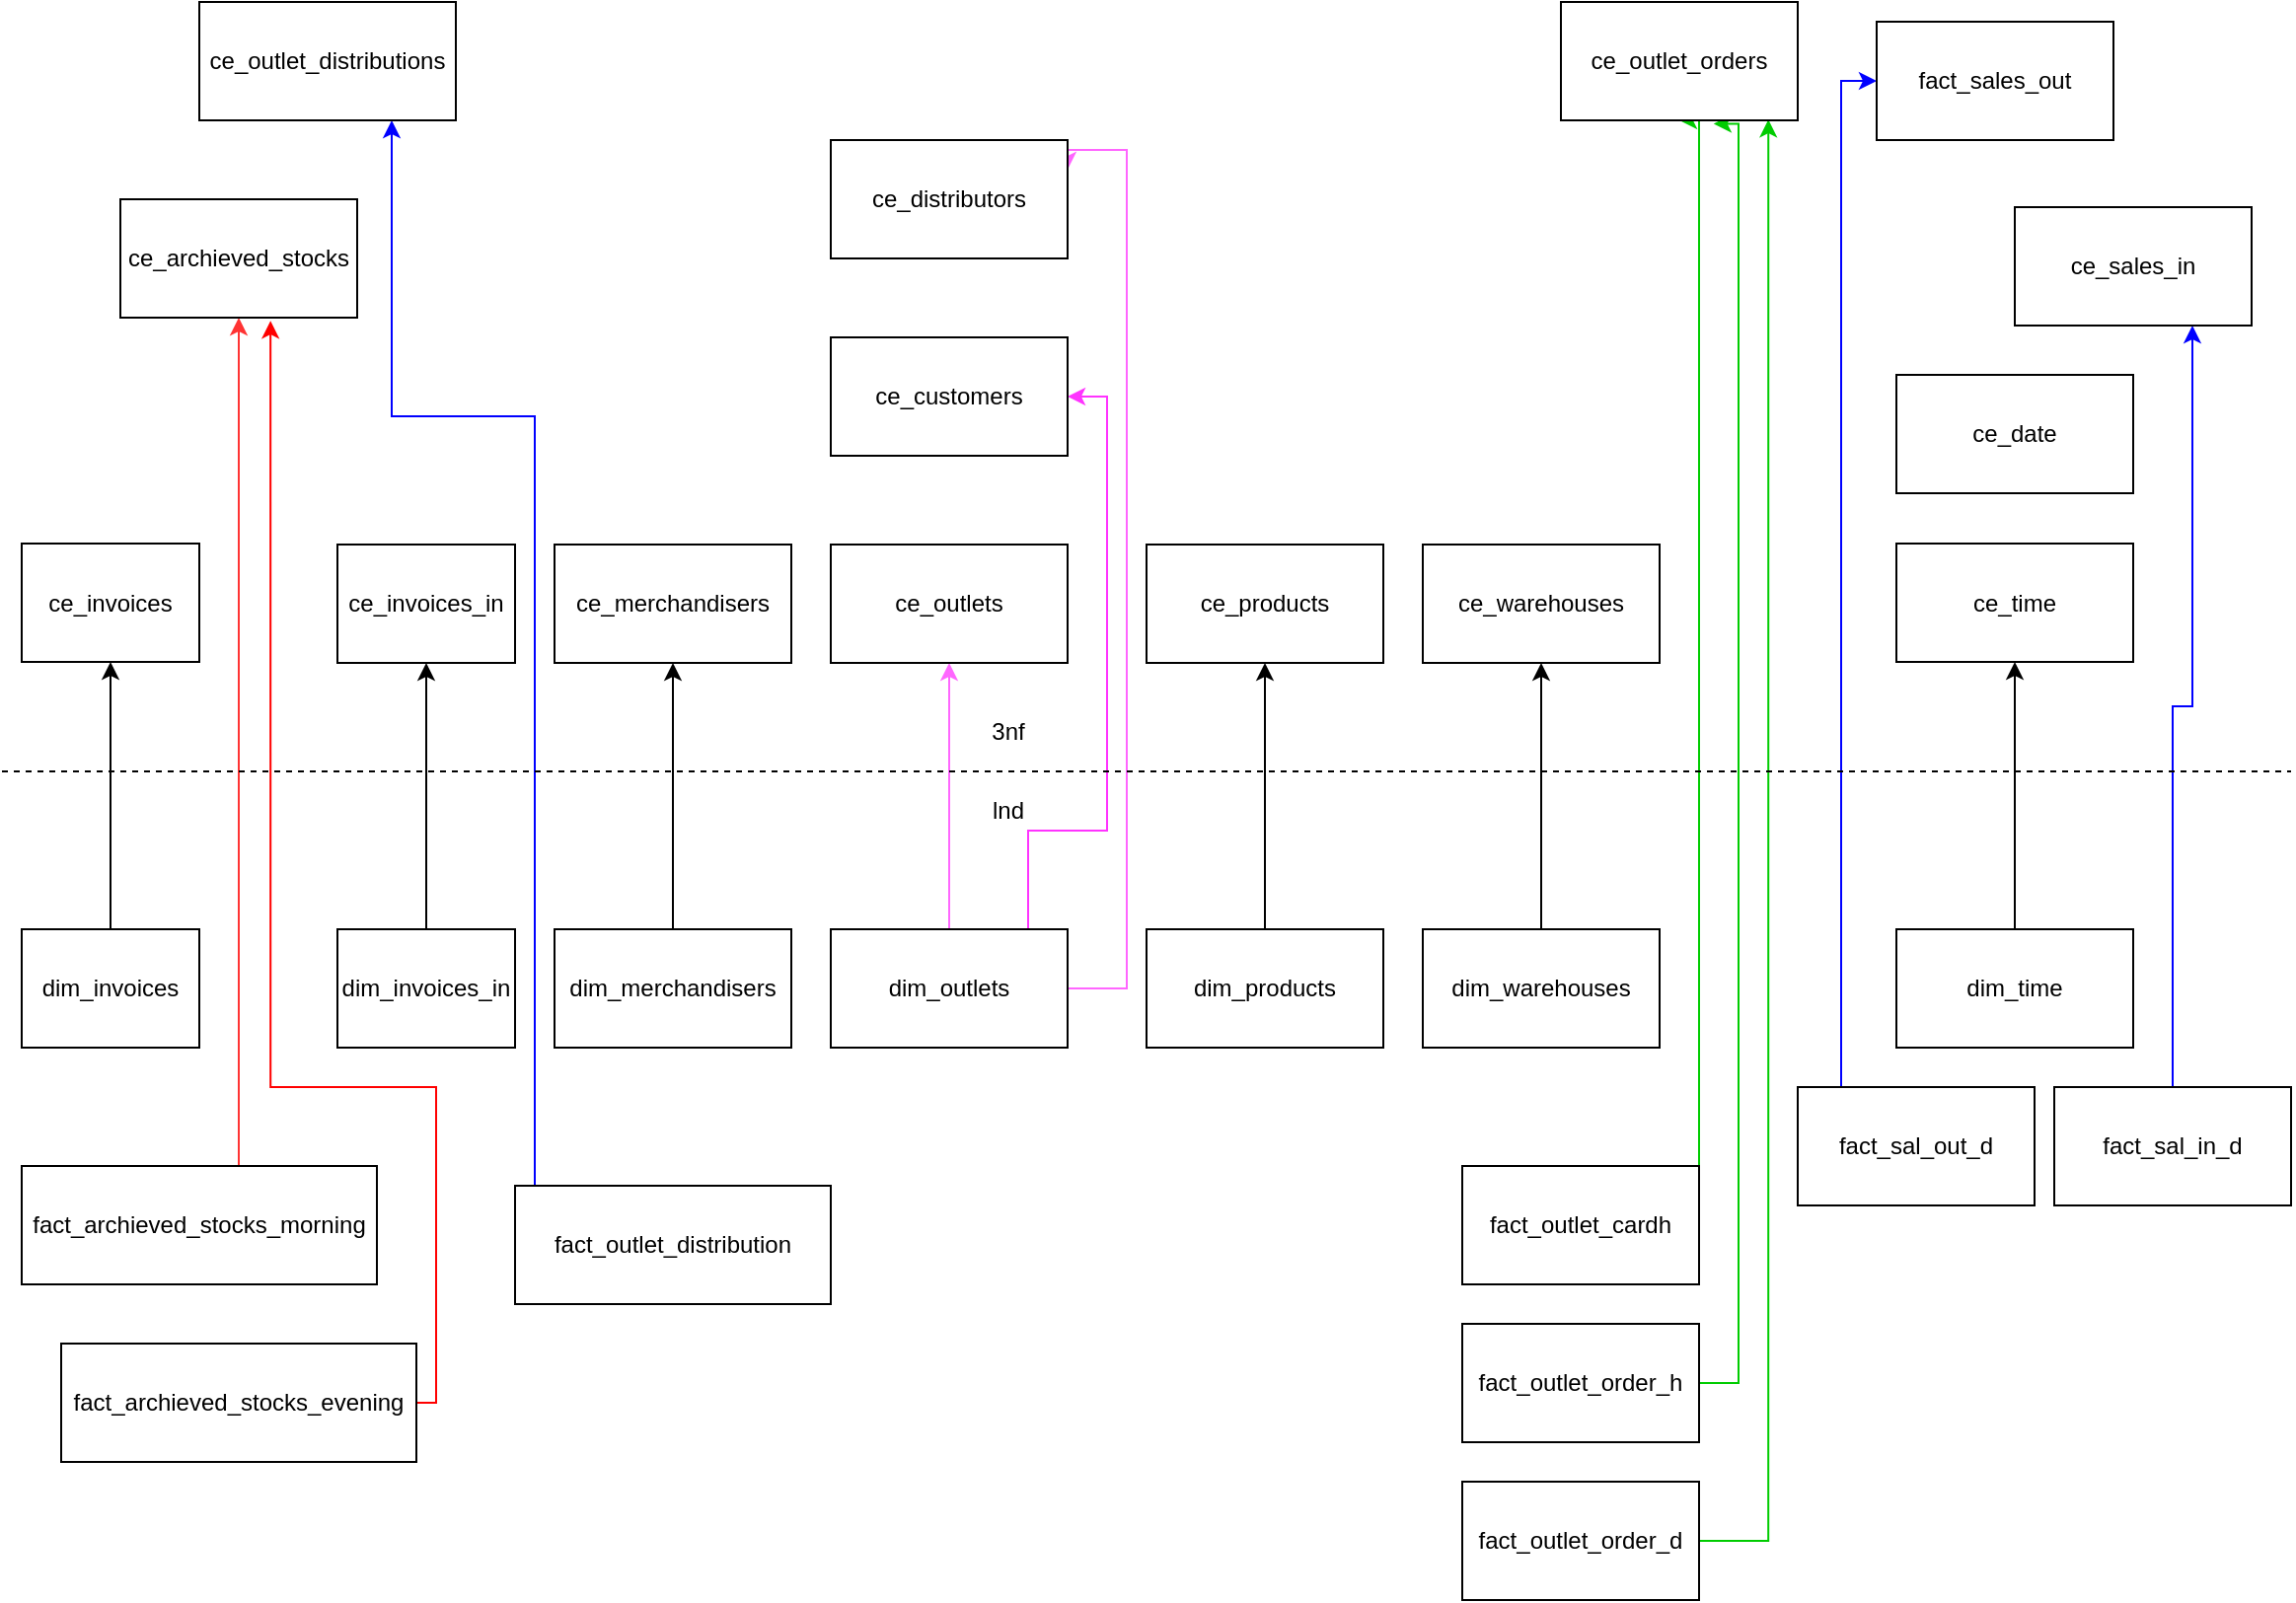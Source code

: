 <mxfile version="14.3.2" type="github">
  <diagram id="_7fvWpgEpttmV5Ay3wuX" name="Page-1">
    <mxGraphModel dx="1820" dy="745" grid="1" gridSize="10" guides="1" tooltips="1" connect="1" arrows="1" fold="1" page="1" pageScale="1" pageWidth="1169" pageHeight="827" math="0" shadow="0">
      <root>
        <mxCell id="0" />
        <mxCell id="1" parent="0" />
        <mxCell id="LVDijOxA85md7Me_FVsT-78" style="edgeStyle=orthogonalEdgeStyle;rounded=0;orthogonalLoop=1;jettySize=auto;html=1;entryX=0.5;entryY=1;entryDx=0;entryDy=0;strokeColor=#FF3333;" edge="1" parent="1" source="LVDijOxA85md7Me_FVsT-3" target="LVDijOxA85md7Me_FVsT-30">
          <mxGeometry relative="1" as="geometry">
            <Array as="points">
              <mxPoint x="120" y="800" />
              <mxPoint x="120" y="800" />
            </Array>
          </mxGeometry>
        </mxCell>
        <mxCell id="LVDijOxA85md7Me_FVsT-3" value="fact_archieved_stocks_morning" style="rounded=0;whiteSpace=wrap;html=1;" vertex="1" parent="1">
          <mxGeometry x="10" y="840" width="180" height="60" as="geometry" />
        </mxCell>
        <mxCell id="LVDijOxA85md7Me_FVsT-79" style="edgeStyle=orthogonalEdgeStyle;rounded=0;orthogonalLoop=1;jettySize=auto;html=1;entryX=0.634;entryY=1.027;entryDx=0;entryDy=0;entryPerimeter=0;strokeColor=#FF0000;" edge="1" parent="1" source="LVDijOxA85md7Me_FVsT-4" target="LVDijOxA85md7Me_FVsT-30">
          <mxGeometry relative="1" as="geometry">
            <Array as="points">
              <mxPoint x="220" y="800" />
              <mxPoint x="136" y="800" />
            </Array>
          </mxGeometry>
        </mxCell>
        <mxCell id="LVDijOxA85md7Me_FVsT-4" value="fact_archieved_stocks_evening" style="rounded=0;whiteSpace=wrap;html=1;" vertex="1" parent="1">
          <mxGeometry x="30" y="930" width="180" height="60" as="geometry" />
        </mxCell>
        <mxCell id="LVDijOxA85md7Me_FVsT-50" style="edgeStyle=orthogonalEdgeStyle;rounded=0;orthogonalLoop=1;jettySize=auto;html=1;entryX=0.5;entryY=1;entryDx=0;entryDy=0;" edge="1" parent="1" source="LVDijOxA85md7Me_FVsT-5" target="LVDijOxA85md7Me_FVsT-24">
          <mxGeometry relative="1" as="geometry" />
        </mxCell>
        <mxCell id="LVDijOxA85md7Me_FVsT-5" value="dim_invoices_in" style="rounded=0;whiteSpace=wrap;html=1;" vertex="1" parent="1">
          <mxGeometry x="170" y="720" width="90" height="60" as="geometry" />
        </mxCell>
        <mxCell id="LVDijOxA85md7Me_FVsT-85" style="edgeStyle=orthogonalEdgeStyle;rounded=0;orthogonalLoop=1;jettySize=auto;html=1;strokeColor=#00CC00;entryX=0.876;entryY=0.993;entryDx=0;entryDy=0;entryPerimeter=0;" edge="1" parent="1" source="LVDijOxA85md7Me_FVsT-7" target="LVDijOxA85md7Me_FVsT-26">
          <mxGeometry relative="1" as="geometry">
            <mxPoint x="880" y="320" as="targetPoint" />
            <Array as="points">
              <mxPoint x="895" y="1030" />
            </Array>
          </mxGeometry>
        </mxCell>
        <mxCell id="LVDijOxA85md7Me_FVsT-7" value="fact_outlet_order_d" style="rounded=0;whiteSpace=wrap;html=1;" vertex="1" parent="1">
          <mxGeometry x="740" y="1000" width="120" height="60" as="geometry" />
        </mxCell>
        <mxCell id="LVDijOxA85md7Me_FVsT-71" style="edgeStyle=orthogonalEdgeStyle;rounded=0;orthogonalLoop=1;jettySize=auto;html=1;entryX=0.5;entryY=1;entryDx=0;entryDy=0;" edge="1" parent="1" source="LVDijOxA85md7Me_FVsT-9" target="LVDijOxA85md7Me_FVsT-23">
          <mxGeometry relative="1" as="geometry" />
        </mxCell>
        <mxCell id="LVDijOxA85md7Me_FVsT-9" value="dim_products" style="rounded=0;whiteSpace=wrap;html=1;" vertex="1" parent="1">
          <mxGeometry x="580" y="720" width="120" height="60" as="geometry" />
        </mxCell>
        <mxCell id="LVDijOxA85md7Me_FVsT-73" style="edgeStyle=orthogonalEdgeStyle;rounded=0;orthogonalLoop=1;jettySize=auto;html=1;entryX=0.5;entryY=1;entryDx=0;entryDy=0;" edge="1" parent="1" source="LVDijOxA85md7Me_FVsT-10" target="LVDijOxA85md7Me_FVsT-28">
          <mxGeometry relative="1" as="geometry" />
        </mxCell>
        <mxCell id="LVDijOxA85md7Me_FVsT-10" value="dim_time" style="rounded=0;whiteSpace=wrap;html=1;" vertex="1" parent="1">
          <mxGeometry x="960" y="720" width="120" height="60" as="geometry" />
        </mxCell>
        <mxCell id="LVDijOxA85md7Me_FVsT-84" style="edgeStyle=orthogonalEdgeStyle;rounded=0;orthogonalLoop=1;jettySize=auto;html=1;entryX=0.645;entryY=1.029;entryDx=0;entryDy=0;entryPerimeter=0;strokeColor=#00CC00;" edge="1" parent="1" source="LVDijOxA85md7Me_FVsT-11" target="LVDijOxA85md7Me_FVsT-26">
          <mxGeometry relative="1" as="geometry">
            <Array as="points">
              <mxPoint x="880" y="950" />
              <mxPoint x="880" y="312" />
            </Array>
          </mxGeometry>
        </mxCell>
        <mxCell id="LVDijOxA85md7Me_FVsT-11" value="fact_outlet_order_h" style="rounded=0;whiteSpace=wrap;html=1;" vertex="1" parent="1">
          <mxGeometry x="740" y="920" width="120" height="60" as="geometry" />
        </mxCell>
        <mxCell id="LVDijOxA85md7Me_FVsT-49" style="edgeStyle=orthogonalEdgeStyle;rounded=0;orthogonalLoop=1;jettySize=auto;html=1;exitX=0.5;exitY=0;exitDx=0;exitDy=0;entryX=0.5;entryY=1;entryDx=0;entryDy=0;" edge="1" parent="1" source="LVDijOxA85md7Me_FVsT-12" target="LVDijOxA85md7Me_FVsT-27">
          <mxGeometry relative="1" as="geometry" />
        </mxCell>
        <mxCell id="LVDijOxA85md7Me_FVsT-12" value="dim_invoices" style="rounded=0;whiteSpace=wrap;html=1;" vertex="1" parent="1">
          <mxGeometry x="10" y="720" width="90" height="60" as="geometry" />
        </mxCell>
        <mxCell id="LVDijOxA85md7Me_FVsT-80" style="edgeStyle=orthogonalEdgeStyle;rounded=0;orthogonalLoop=1;jettySize=auto;html=1;entryX=0.75;entryY=1;entryDx=0;entryDy=0;strokeColor=#0000FF;" edge="1" parent="1" source="LVDijOxA85md7Me_FVsT-13" target="LVDijOxA85md7Me_FVsT-34">
          <mxGeometry relative="1" as="geometry">
            <Array as="points">
              <mxPoint x="270" y="460" />
              <mxPoint x="198" y="460" />
            </Array>
          </mxGeometry>
        </mxCell>
        <mxCell id="LVDijOxA85md7Me_FVsT-13" value="fact_outlet_distribution" style="rounded=0;whiteSpace=wrap;html=1;" vertex="1" parent="1">
          <mxGeometry x="260" y="850" width="160" height="60" as="geometry" />
        </mxCell>
        <mxCell id="LVDijOxA85md7Me_FVsT-81" style="edgeStyle=orthogonalEdgeStyle;rounded=0;orthogonalLoop=1;jettySize=auto;html=1;entryX=0.75;entryY=1;entryDx=0;entryDy=0;strokeColor=#0000FF;" edge="1" parent="1" source="LVDijOxA85md7Me_FVsT-14" target="LVDijOxA85md7Me_FVsT-32">
          <mxGeometry relative="1" as="geometry" />
        </mxCell>
        <mxCell id="LVDijOxA85md7Me_FVsT-14" value="fact_sal_in_d" style="rounded=0;whiteSpace=wrap;html=1;" vertex="1" parent="1">
          <mxGeometry x="1040" y="800" width="120" height="60" as="geometry" />
        </mxCell>
        <mxCell id="LVDijOxA85md7Me_FVsT-82" style="edgeStyle=orthogonalEdgeStyle;rounded=0;orthogonalLoop=1;jettySize=auto;html=1;entryX=0;entryY=0.5;entryDx=0;entryDy=0;strokeColor=#0000FF;" edge="1" parent="1" source="LVDijOxA85md7Me_FVsT-15" target="LVDijOxA85md7Me_FVsT-31">
          <mxGeometry relative="1" as="geometry">
            <Array as="points">
              <mxPoint x="932" y="290" />
            </Array>
          </mxGeometry>
        </mxCell>
        <mxCell id="LVDijOxA85md7Me_FVsT-15" value="fact_sal_out_d" style="rounded=0;whiteSpace=wrap;html=1;" vertex="1" parent="1">
          <mxGeometry x="910" y="800" width="120" height="60" as="geometry" />
        </mxCell>
        <mxCell id="LVDijOxA85md7Me_FVsT-83" style="edgeStyle=orthogonalEdgeStyle;rounded=0;orthogonalLoop=1;jettySize=auto;html=1;entryX=0.5;entryY=1;entryDx=0;entryDy=0;strokeColor=#00CC00;" edge="1" parent="1" source="LVDijOxA85md7Me_FVsT-16" target="LVDijOxA85md7Me_FVsT-26">
          <mxGeometry relative="1" as="geometry">
            <Array as="points">
              <mxPoint x="860" y="310" />
            </Array>
          </mxGeometry>
        </mxCell>
        <mxCell id="LVDijOxA85md7Me_FVsT-16" value="fact_outlet_cardh" style="rounded=0;whiteSpace=wrap;html=1;" vertex="1" parent="1">
          <mxGeometry x="740" y="840" width="120" height="60" as="geometry" />
        </mxCell>
        <mxCell id="LVDijOxA85md7Me_FVsT-72" style="edgeStyle=orthogonalEdgeStyle;rounded=0;orthogonalLoop=1;jettySize=auto;html=1;entryX=0.5;entryY=1;entryDx=0;entryDy=0;" edge="1" parent="1" source="LVDijOxA85md7Me_FVsT-18" target="LVDijOxA85md7Me_FVsT-25">
          <mxGeometry relative="1" as="geometry" />
        </mxCell>
        <mxCell id="LVDijOxA85md7Me_FVsT-18" value="dim_warehouses" style="rounded=0;whiteSpace=wrap;html=1;" vertex="1" parent="1">
          <mxGeometry x="720" y="720" width="120" height="60" as="geometry" />
        </mxCell>
        <mxCell id="LVDijOxA85md7Me_FVsT-59" style="edgeStyle=orthogonalEdgeStyle;rounded=0;orthogonalLoop=1;jettySize=auto;html=1;entryX=0.5;entryY=1;entryDx=0;entryDy=0;strokeColor=#FF66FF;" edge="1" parent="1" source="LVDijOxA85md7Me_FVsT-19" target="LVDijOxA85md7Me_FVsT-33">
          <mxGeometry relative="1" as="geometry" />
        </mxCell>
        <mxCell id="LVDijOxA85md7Me_FVsT-86" style="edgeStyle=orthogonalEdgeStyle;rounded=0;orthogonalLoop=1;jettySize=auto;html=1;entryX=1;entryY=0.5;entryDx=0;entryDy=0;strokeColor=#FF33FF;" edge="1" parent="1" source="LVDijOxA85md7Me_FVsT-19" target="LVDijOxA85md7Me_FVsT-43">
          <mxGeometry relative="1" as="geometry">
            <Array as="points">
              <mxPoint x="520" y="670" />
              <mxPoint x="560" y="670" />
              <mxPoint x="560" y="450" />
            </Array>
          </mxGeometry>
        </mxCell>
        <mxCell id="LVDijOxA85md7Me_FVsT-87" style="edgeStyle=orthogonalEdgeStyle;rounded=0;orthogonalLoop=1;jettySize=auto;html=1;entryX=1;entryY=0.25;entryDx=0;entryDy=0;strokeColor=#FF66FF;" edge="1" parent="1" source="LVDijOxA85md7Me_FVsT-19" target="LVDijOxA85md7Me_FVsT-61">
          <mxGeometry relative="1" as="geometry">
            <Array as="points">
              <mxPoint x="570" y="750" />
              <mxPoint x="570" y="325" />
            </Array>
          </mxGeometry>
        </mxCell>
        <mxCell id="LVDijOxA85md7Me_FVsT-19" value="dim_outlets" style="rounded=0;whiteSpace=wrap;html=1;" vertex="1" parent="1">
          <mxGeometry x="420" y="720" width="120" height="60" as="geometry" />
        </mxCell>
        <mxCell id="LVDijOxA85md7Me_FVsT-51" style="edgeStyle=orthogonalEdgeStyle;rounded=0;orthogonalLoop=1;jettySize=auto;html=1;entryX=0.5;entryY=1;entryDx=0;entryDy=0;" edge="1" parent="1" source="LVDijOxA85md7Me_FVsT-20" target="LVDijOxA85md7Me_FVsT-29">
          <mxGeometry relative="1" as="geometry" />
        </mxCell>
        <mxCell id="LVDijOxA85md7Me_FVsT-20" value="dim_merchandisers" style="rounded=0;whiteSpace=wrap;html=1;" vertex="1" parent="1">
          <mxGeometry x="280" y="720" width="120" height="60" as="geometry" />
        </mxCell>
        <mxCell id="LVDijOxA85md7Me_FVsT-23" value="ce_products" style="rounded=0;whiteSpace=wrap;html=1;" vertex="1" parent="1">
          <mxGeometry x="580" y="525" width="120" height="60" as="geometry" />
        </mxCell>
        <mxCell id="LVDijOxA85md7Me_FVsT-24" value="ce_invoices_in" style="rounded=0;whiteSpace=wrap;html=1;" vertex="1" parent="1">
          <mxGeometry x="170" y="525" width="90" height="60" as="geometry" />
        </mxCell>
        <mxCell id="LVDijOxA85md7Me_FVsT-25" value="ce_warehouses" style="rounded=0;whiteSpace=wrap;html=1;" vertex="1" parent="1">
          <mxGeometry x="720" y="525" width="120" height="60" as="geometry" />
        </mxCell>
        <mxCell id="LVDijOxA85md7Me_FVsT-26" value="ce_outlet_orders" style="rounded=0;whiteSpace=wrap;html=1;" vertex="1" parent="1">
          <mxGeometry x="790" y="250" width="120" height="60" as="geometry" />
        </mxCell>
        <mxCell id="LVDijOxA85md7Me_FVsT-27" value="ce_invoices" style="rounded=0;whiteSpace=wrap;html=1;" vertex="1" parent="1">
          <mxGeometry x="10" y="524.5" width="90" height="60" as="geometry" />
        </mxCell>
        <mxCell id="LVDijOxA85md7Me_FVsT-28" value="ce_time" style="rounded=0;whiteSpace=wrap;html=1;" vertex="1" parent="1">
          <mxGeometry x="960" y="524.5" width="120" height="60" as="geometry" />
        </mxCell>
        <mxCell id="LVDijOxA85md7Me_FVsT-29" value="ce_merchandisers" style="rounded=0;whiteSpace=wrap;html=1;" vertex="1" parent="1">
          <mxGeometry x="280" y="525" width="120" height="60" as="geometry" />
        </mxCell>
        <mxCell id="LVDijOxA85md7Me_FVsT-30" value="ce_archieved_stocks" style="rounded=0;whiteSpace=wrap;html=1;" vertex="1" parent="1">
          <mxGeometry x="60" y="350" width="120" height="60" as="geometry" />
        </mxCell>
        <mxCell id="LVDijOxA85md7Me_FVsT-31" value="fact_sales_out" style="rounded=0;whiteSpace=wrap;html=1;" vertex="1" parent="1">
          <mxGeometry x="950" y="260" width="120" height="60" as="geometry" />
        </mxCell>
        <mxCell id="LVDijOxA85md7Me_FVsT-32" value="ce_sales_in" style="rounded=0;whiteSpace=wrap;html=1;" vertex="1" parent="1">
          <mxGeometry x="1020" y="354" width="120" height="60" as="geometry" />
        </mxCell>
        <mxCell id="LVDijOxA85md7Me_FVsT-33" value="ce_outlets" style="rounded=0;whiteSpace=wrap;html=1;" vertex="1" parent="1">
          <mxGeometry x="420" y="525" width="120" height="60" as="geometry" />
        </mxCell>
        <mxCell id="LVDijOxA85md7Me_FVsT-34" value="ce_outlet_distributions" style="rounded=0;whiteSpace=wrap;html=1;" vertex="1" parent="1">
          <mxGeometry x="100" y="250" width="130" height="60" as="geometry" />
        </mxCell>
        <mxCell id="LVDijOxA85md7Me_FVsT-35" value="ce_date" style="rounded=0;whiteSpace=wrap;html=1;" vertex="1" parent="1">
          <mxGeometry x="960" y="439" width="120" height="60" as="geometry" />
        </mxCell>
        <mxCell id="LVDijOxA85md7Me_FVsT-43" value="ce_customers" style="rounded=0;whiteSpace=wrap;html=1;" vertex="1" parent="1">
          <mxGeometry x="420" y="420" width="120" height="60" as="geometry" />
        </mxCell>
        <mxCell id="LVDijOxA85md7Me_FVsT-52" value="" style="endArrow=none;dashed=1;html=1;" edge="1" parent="1">
          <mxGeometry width="50" height="50" relative="1" as="geometry">
            <mxPoint y="640" as="sourcePoint" />
            <mxPoint x="1160" y="640" as="targetPoint" />
          </mxGeometry>
        </mxCell>
        <mxCell id="LVDijOxA85md7Me_FVsT-53" value="lnd" style="text;html=1;strokeColor=none;fillColor=none;align=center;verticalAlign=middle;whiteSpace=wrap;rounded=0;" vertex="1" parent="1">
          <mxGeometry x="490" y="650" width="40" height="20" as="geometry" />
        </mxCell>
        <mxCell id="LVDijOxA85md7Me_FVsT-54" value="3nf" style="text;html=1;strokeColor=none;fillColor=none;align=center;verticalAlign=middle;whiteSpace=wrap;rounded=0;" vertex="1" parent="1">
          <mxGeometry x="490" y="610" width="40" height="20" as="geometry" />
        </mxCell>
        <mxCell id="LVDijOxA85md7Me_FVsT-61" value="ce_distributors" style="rounded=0;whiteSpace=wrap;html=1;strokeColor=#000000;" vertex="1" parent="1">
          <mxGeometry x="420" y="320" width="120" height="60" as="geometry" />
        </mxCell>
      </root>
    </mxGraphModel>
  </diagram>
</mxfile>
